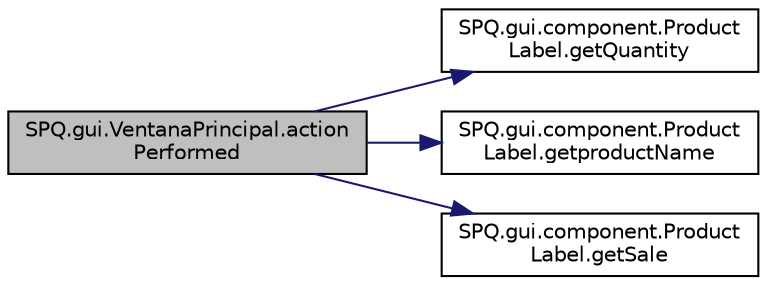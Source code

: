 digraph "SPQ.gui.VentanaPrincipal.actionPerformed"
{
  edge [fontname="Helvetica",fontsize="10",labelfontname="Helvetica",labelfontsize="10"];
  node [fontname="Helvetica",fontsize="10",shape=record];
  rankdir="LR";
  Node3 [label="SPQ.gui.VentanaPrincipal.action\lPerformed",height=0.2,width=0.4,color="black", fillcolor="grey75", style="filled", fontcolor="black"];
  Node3 -> Node4 [color="midnightblue",fontsize="10",style="solid",fontname="Helvetica"];
  Node4 [label="SPQ.gui.component.Product\lLabel.getQuantity",height=0.2,width=0.4,color="black", fillcolor="white", style="filled",URL="$class_s_p_q_1_1gui_1_1component_1_1_product_label.html#adcfdea4cb072291bea24728bf75aac10"];
  Node3 -> Node5 [color="midnightblue",fontsize="10",style="solid",fontname="Helvetica"];
  Node5 [label="SPQ.gui.component.Product\lLabel.getproductName",height=0.2,width=0.4,color="black", fillcolor="white", style="filled",URL="$class_s_p_q_1_1gui_1_1component_1_1_product_label.html#a614cfb4f7e9b89e21e7225ac7c93ef2c"];
  Node3 -> Node6 [color="midnightblue",fontsize="10",style="solid",fontname="Helvetica"];
  Node6 [label="SPQ.gui.component.Product\lLabel.getSale",height=0.2,width=0.4,color="black", fillcolor="white", style="filled",URL="$class_s_p_q_1_1gui_1_1component_1_1_product_label.html#a7841fcd56578df74918d99fa2b705e24"];
}
